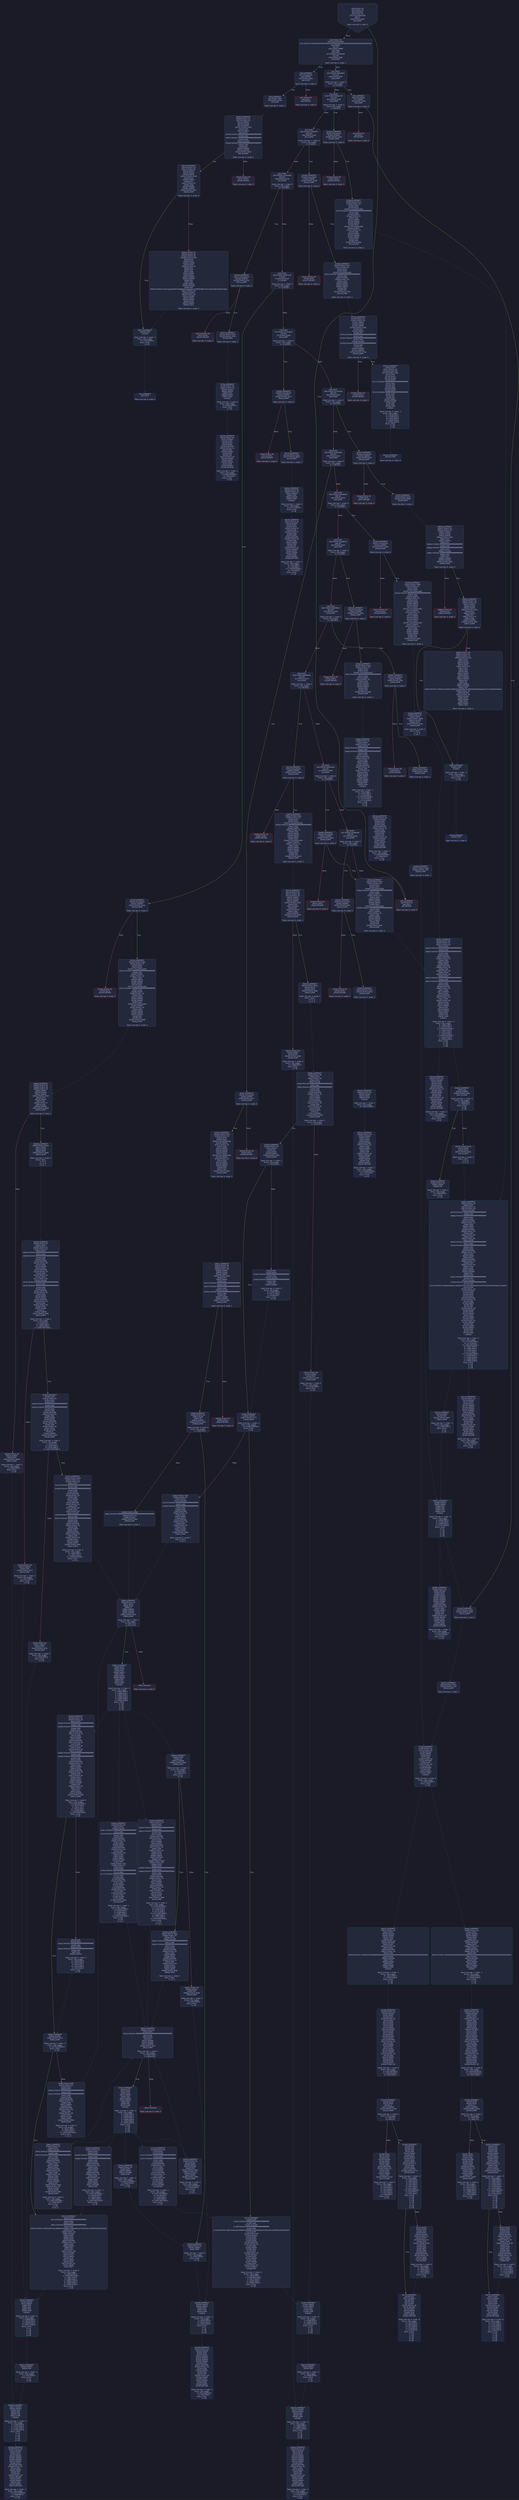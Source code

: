 digraph G {
    node [shape=box, style="filled, rounded", color="#565f89", fontcolor="#c0caf5", fontname="Helvetica", fillcolor="#24283b"];
    edge [color="#414868", fontcolor="#c0caf5", fontname="Helvetica"];
    bgcolor="#1a1b26";
    0 [ label = "[00] PUSH1 60
[02] PUSH1 40
[04] MSTORE
[05] PUSH1 04
[07] CALLDATASIZE
[08] LT
[09] PUSH2 00db
[0c] JUMPI

Stack size req: 0, sizeΔ: 0
" shape = invhouse]
    1 [ label = "[0d] PUSH1 00
[0f] CALLDATALOAD
[10] PUSH29 0100000000000000000000000000000000000000000000000000000000
[2e] SWAP1
[2f] DIV
[30] PUSH4 ffffffff
[35] AND
[36] DUP1
[37] PUSH4 01502460
[3c] EQ
[3d] PUSH2 00e0
[40] JUMPI

Stack size req: 0, sizeΔ: 1
"]
    2 [ label = "[41] DUP1
[42] PUSH4 06fdde03
[47] EQ
[48] PUSH2 00f5
[4b] JUMPI

Stack size req: 1, sizeΔ: 0
Entry->Op usage:
	0->71:EQ:1
"]
    3 [ label = "[4c] DUP1
[4d] PUSH4 095ea7b3
[52] EQ
[53] PUSH2 0183
[56] JUMPI

Stack size req: 1, sizeΔ: 0
Entry->Op usage:
	0->82:EQ:1
"]
    4 [ label = "[57] DUP1
[58] PUSH4 13af4035
[5d] EQ
[5e] PUSH2 01dd
[61] JUMPI

Stack size req: 1, sizeΔ: 0
Entry->Op usage:
	0->93:EQ:1
"]
    5 [ label = "[62] DUP1
[63] PUSH4 18160ddd
[68] EQ
[69] PUSH2 0216
[6c] JUMPI

Stack size req: 1, sizeΔ: 0
Entry->Op usage:
	0->104:EQ:1
"]
    6 [ label = "[6d] DUP1
[6e] PUSH4 23b872dd
[73] EQ
[74] PUSH2 023f
[77] JUMPI

Stack size req: 1, sizeΔ: 0
Entry->Op usage:
	0->115:EQ:1
"]
    7 [ label = "[78] DUP1
[79] PUSH4 313ce567
[7e] EQ
[7f] PUSH2 02b8
[82] JUMPI

Stack size req: 1, sizeΔ: 0
Entry->Op usage:
	0->126:EQ:1
"]
    8 [ label = "[83] DUP1
[84] PUSH4 31c420d4
[89] EQ
[8a] PUSH2 02e7
[8d] JUMPI

Stack size req: 1, sizeΔ: 0
Entry->Op usage:
	0->137:EQ:1
"]
    9 [ label = "[8e] DUP1
[8f] PUSH4 3c6ee392
[94] EQ
[95] PUSH2 02fc
[98] JUMPI

Stack size req: 1, sizeΔ: 0
Entry->Op usage:
	0->148:EQ:1
"]
    10 [ label = "[99] DUP1
[9a] PUSH4 426a8493
[9f] EQ
[a0] PUSH2 0340
[a3] JUMPI

Stack size req: 1, sizeΔ: 0
Entry->Op usage:
	0->159:EQ:1
"]
    11 [ label = "[a4] DUP1
[a5] PUSH4 70a08231
[aa] EQ
[ab] PUSH2 03a3
[ae] JUMPI

Stack size req: 1, sizeΔ: 0
Entry->Op usage:
	0->170:EQ:1
"]
    12 [ label = "[af] DUP1
[b0] PUSH4 95d89b41
[b5] EQ
[b6] PUSH2 03f0
[b9] JUMPI

Stack size req: 1, sizeΔ: 0
Entry->Op usage:
	0->181:EQ:1
"]
    13 [ label = "[ba] DUP1
[bb] PUSH4 a9059cbb
[c0] EQ
[c1] PUSH2 047e
[c4] JUMPI

Stack size req: 1, sizeΔ: 0
Entry->Op usage:
	0->192:EQ:1
"]
    14 [ label = "[c5] DUP1
[c6] PUSH4 dd62ed3e
[cb] EQ
[cc] PUSH2 04d8
[cf] JUMPI

Stack size req: 1, sizeΔ: 0
Entry->Op usage:
	0->203:EQ:1
"]
    15 [ label = "[d0] DUP1
[d1] PUSH4 e29eb836
[d6] EQ
[d7] PUSH2 0544
[da] JUMPI

Stack size req: 1, sizeΔ: 0
Entry->Op usage:
	0->214:EQ:1
"]
    16 [ label = "[db] JUMPDEST
[dc] PUSH1 00
[de] DUP1
[df] REVERT

Stack size req: 0, sizeΔ: 0
" color = "red"]
    17 [ label = "[e0] JUMPDEST
[e1] CALLVALUE
[e2] ISZERO
[e3] PUSH2 00eb
[e6] JUMPI

Stack size req: 0, sizeΔ: 0
"]
    18 [ label = "[e7] PUSH1 00
[e9] DUP1
[ea] REVERT

Stack size req: 0, sizeΔ: 0
" color = "red"]
    19 [ label = "[eb] JUMPDEST
[ec] PUSH2 00f3
[ef] PUSH2 056d
[f2] JUMP

Stack size req: 0, sizeΔ: 1
"]
    20 [ label = "[f3] JUMPDEST
[f4] STOP

Stack size req: 0, sizeΔ: 0
" color = "darkblue"]
    21 [ label = "[f5] JUMPDEST
[f6] CALLVALUE
[f7] ISZERO
[f8] PUSH2 0100
[fb] JUMPI

Stack size req: 0, sizeΔ: 0
"]
    22 [ label = "[fc] PUSH1 00
[fe] DUP1
[ff] REVERT

Stack size req: 0, sizeΔ: 0
" color = "red"]
    23 [ label = "[0100] JUMPDEST
[0101] PUSH2 0108
[0104] PUSH2 0629
[0107] JUMP

Stack size req: 0, sizeΔ: 1
"]
    24 [ label = "[0108] JUMPDEST
[0109] PUSH1 40
[010b] MLOAD
[010c] DUP1
[010d] DUP1
[010e] PUSH1 20
[0110] ADD
[0111] DUP3
[0112] DUP2
[0113] SUB
[0114] DUP3
[0115] MSTORE
[0116] DUP4
[0117] DUP2
[0118] DUP2
[0119] MLOAD
[011a] DUP2
[011b] MSTORE
[011c] PUSH1 20
[011e] ADD
[011f] SWAP2
[0120] POP
[0121] DUP1
[0122] MLOAD
[0123] SWAP1
[0124] PUSH1 20
[0126] ADD
[0127] SWAP1
[0128] DUP1
[0129] DUP4
[012a] DUP4
[012b] PUSH1 00

Stack size req: 1, sizeΔ: 9
Entry->Op usage:
	0->281:MLOAD:0
	0->290:MLOAD:0
	0->294:ADD:1
"]
    25 [ label = "[012d] JUMPDEST
[012e] DUP4
[012f] DUP2
[0130] LT
[0131] ISZERO
[0132] PUSH2 0148
[0135] JUMPI

Stack size req: 4, sizeΔ: 0
Entry->Op usage:
	0->304:LT:0
	3->304:LT:1
"]
    26 [ label = "[0136] DUP1
[0137] DUP3
[0138] ADD
[0139] MLOAD
[013a] DUP2
[013b] DUP5
[013c] ADD
[013d] MSTORE
[013e] PUSH1 20
[0140] DUP2
[0141] ADD
[0142] SWAP1
[0143] POP
[0144] PUSH2 012d
[0147] JUMP

Stack size req: 3, sizeΔ: 0
Entry->Op usage:
	0->312:ADD:1
	0->316:ADD:1
	0->321:ADD:0
	0->323:POP:0
	1->312:ADD:0
	2->316:ADD:0
Entry->Exit:
	0->😵
"]
    27 [ label = "[0148] JUMPDEST
[0149] POP
[014a] POP
[014b] POP
[014c] POP
[014d] SWAP1
[014e] POP
[014f] SWAP1
[0150] DUP2
[0151] ADD
[0152] SWAP1
[0153] PUSH1 1f
[0155] AND
[0156] DUP1
[0157] ISZERO
[0158] PUSH2 0175
[015b] JUMPI

Stack size req: 7, sizeΔ: -5
Entry->Op usage:
	0->329:POP:0
	1->330:POP:0
	2->331:POP:0
	3->332:POP:0
	4->337:ADD:0
	4->341:AND:1
	4->343:ISZERO:0
	5->334:POP:0
	6->337:ADD:1
Entry->Exit:
	0->😵
	1->😵
	2->😵
	3->😵
	4->0
	5->😵
	6->😵
"]
    28 [ label = "[015c] DUP1
[015d] DUP3
[015e] SUB
[015f] DUP1
[0160] MLOAD
[0161] PUSH1 01
[0163] DUP4
[0164] PUSH1 20
[0166] SUB
[0167] PUSH2 0100
[016a] EXP
[016b] SUB
[016c] NOT
[016d] AND
[016e] DUP2
[016f] MSTORE
[0170] PUSH1 20
[0172] ADD
[0173] SWAP2
[0174] POP

Stack size req: 2, sizeΔ: 0
Entry->Op usage:
	0->350:SUB:1
	0->358:SUB:1
	1->350:SUB:0
	1->372:POP:0
Entry->Exit:
	1->😵
"]
    29 [ label = "[0175] JUMPDEST
[0176] POP
[0177] SWAP3
[0178] POP
[0179] POP
[017a] POP
[017b] PUSH1 40
[017d] MLOAD
[017e] DUP1
[017f] SWAP2
[0180] SUB
[0181] SWAP1
[0182] RETURN

Stack size req: 5, sizeΔ: -5
Entry->Op usage:
	0->374:POP:0
	1->384:SUB:0
	2->377:POP:0
	3->378:POP:0
	4->376:POP:0
Entry->Exit:
	0->😵
	1->😵
	2->😵
	3->😵
	4->😵
" color = "darkblue"]
    30 [ label = "[0183] JUMPDEST
[0184] CALLVALUE
[0185] ISZERO
[0186] PUSH2 018e
[0189] JUMPI

Stack size req: 0, sizeΔ: 0
"]
    31 [ label = "[018a] PUSH1 00
[018c] DUP1
[018d] REVERT

Stack size req: 0, sizeΔ: 0
" color = "red"]
    32 [ label = "[018e] JUMPDEST
[018f] PUSH2 01c3
[0192] PUSH1 04
[0194] DUP1
[0195] DUP1
[0196] CALLDATALOAD
[0197] PUSH20 ffffffffffffffffffffffffffffffffffffffff
[01ac] AND
[01ad] SWAP1
[01ae] PUSH1 20
[01b0] ADD
[01b1] SWAP1
[01b2] SWAP2
[01b3] SWAP1
[01b4] DUP1
[01b5] CALLDATALOAD
[01b6] SWAP1
[01b7] PUSH1 20
[01b9] ADD
[01ba] SWAP1
[01bb] SWAP2
[01bc] SWAP1
[01bd] POP
[01be] POP
[01bf] PUSH2 066c
[01c2] JUMP

Stack size req: 0, sizeΔ: 3
"]
    33 [ label = "[01c3] JUMPDEST
[01c4] PUSH1 40
[01c6] MLOAD
[01c7] DUP1
[01c8] DUP3
[01c9] ISZERO
[01ca] ISZERO
[01cb] ISZERO
[01cc] ISZERO
[01cd] DUP2
[01ce] MSTORE
[01cf] PUSH1 20
[01d1] ADD
[01d2] SWAP2
[01d3] POP
[01d4] POP
[01d5] PUSH1 40
[01d7] MLOAD
[01d8] DUP1
[01d9] SWAP2
[01da] SUB
[01db] SWAP1
[01dc] RETURN

Stack size req: 1, sizeΔ: -1
Entry->Op usage:
	0->457:ISZERO:0
	0->467:POP:0
Entry->Exit:
	0->😵
" color = "darkblue"]
    34 [ label = "[01dd] JUMPDEST
[01de] CALLVALUE
[01df] ISZERO
[01e0] PUSH2 01e8
[01e3] JUMPI

Stack size req: 0, sizeΔ: 0
"]
    35 [ label = "[01e4] PUSH1 00
[01e6] DUP1
[01e7] REVERT

Stack size req: 0, sizeΔ: 0
" color = "red"]
    36 [ label = "[01e8] JUMPDEST
[01e9] PUSH2 0214
[01ec] PUSH1 04
[01ee] DUP1
[01ef] DUP1
[01f0] CALLDATALOAD
[01f1] PUSH20 ffffffffffffffffffffffffffffffffffffffff
[0206] AND
[0207] SWAP1
[0208] PUSH1 20
[020a] ADD
[020b] SWAP1
[020c] SWAP2
[020d] SWAP1
[020e] POP
[020f] POP
[0210] PUSH2 075e
[0213] JUMP

Stack size req: 0, sizeΔ: 2
"]
    37 [ label = "[0214] JUMPDEST
[0215] STOP

Stack size req: 0, sizeΔ: 0
" color = "darkblue"]
    38 [ label = "[0216] JUMPDEST
[0217] CALLVALUE
[0218] ISZERO
[0219] PUSH2 0221
[021c] JUMPI

Stack size req: 0, sizeΔ: 0
"]
    39 [ label = "[021d] PUSH1 00
[021f] DUP1
[0220] REVERT

Stack size req: 0, sizeΔ: 0
" color = "red"]
    40 [ label = "[0221] JUMPDEST
[0222] PUSH2 0229
[0225] PUSH2 07fe
[0228] JUMP

Stack size req: 0, sizeΔ: 1
"]
    41 [ label = "[0229] JUMPDEST
[022a] PUSH1 40
[022c] MLOAD
[022d] DUP1
[022e] DUP3
[022f] DUP2
[0230] MSTORE
[0231] PUSH1 20
[0233] ADD
[0234] SWAP2
[0235] POP
[0236] POP
[0237] PUSH1 40
[0239] MLOAD
[023a] DUP1
[023b] SWAP2
[023c] SUB
[023d] SWAP1
[023e] RETURN

Stack size req: 1, sizeΔ: -1
Entry->Op usage:
	0->560:MSTORE:1
	0->565:POP:0
Entry->Exit:
	0->😵
" color = "darkblue"]
    42 [ label = "[023f] JUMPDEST
[0240] CALLVALUE
[0241] ISZERO
[0242] PUSH2 024a
[0245] JUMPI

Stack size req: 0, sizeΔ: 0
"]
    43 [ label = "[0246] PUSH1 00
[0248] DUP1
[0249] REVERT

Stack size req: 0, sizeΔ: 0
" color = "red"]
    44 [ label = "[024a] JUMPDEST
[024b] PUSH2 029e
[024e] PUSH1 04
[0250] DUP1
[0251] DUP1
[0252] CALLDATALOAD
[0253] PUSH20 ffffffffffffffffffffffffffffffffffffffff
[0268] AND
[0269] SWAP1
[026a] PUSH1 20
[026c] ADD
[026d] SWAP1
[026e] SWAP2
[026f] SWAP1
[0270] DUP1
[0271] CALLDATALOAD
[0272] PUSH20 ffffffffffffffffffffffffffffffffffffffff
[0287] AND
[0288] SWAP1
[0289] PUSH1 20
[028b] ADD
[028c] SWAP1
[028d] SWAP2
[028e] SWAP1
[028f] DUP1
[0290] CALLDATALOAD
[0291] SWAP1
[0292] PUSH1 20
[0294] ADD
[0295] SWAP1
[0296] SWAP2
[0297] SWAP1
[0298] POP
[0299] POP
[029a] PUSH2 0808
[029d] JUMP

Stack size req: 0, sizeΔ: 4
"]
    45 [ label = "[029e] JUMPDEST
[029f] PUSH1 40
[02a1] MLOAD
[02a2] DUP1
[02a3] DUP3
[02a4] ISZERO
[02a5] ISZERO
[02a6] ISZERO
[02a7] ISZERO
[02a8] DUP2
[02a9] MSTORE
[02aa] PUSH1 20
[02ac] ADD
[02ad] SWAP2
[02ae] POP
[02af] POP
[02b0] PUSH1 40
[02b2] MLOAD
[02b3] DUP1
[02b4] SWAP2
[02b5] SUB
[02b6] SWAP1
[02b7] RETURN

Stack size req: 1, sizeΔ: -1
Entry->Op usage:
	0->676:ISZERO:0
	0->686:POP:0
Entry->Exit:
	0->😵
" color = "darkblue"]
    46 [ label = "[02b8] JUMPDEST
[02b9] CALLVALUE
[02ba] ISZERO
[02bb] PUSH2 02c3
[02be] JUMPI

Stack size req: 0, sizeΔ: 0
"]
    47 [ label = "[02bf] PUSH1 00
[02c1] DUP1
[02c2] REVERT

Stack size req: 0, sizeΔ: 0
" color = "red"]
    48 [ label = "[02c3] JUMPDEST
[02c4] PUSH2 02cb
[02c7] PUSH2 083d
[02ca] JUMP

Stack size req: 0, sizeΔ: 1
"]
    49 [ label = "[02cb] JUMPDEST
[02cc] PUSH1 40
[02ce] MLOAD
[02cf] DUP1
[02d0] DUP3
[02d1] PUSH1 ff
[02d3] AND
[02d4] PUSH1 ff
[02d6] AND
[02d7] DUP2
[02d8] MSTORE
[02d9] PUSH1 20
[02db] ADD
[02dc] SWAP2
[02dd] POP
[02de] POP
[02df] PUSH1 40
[02e1] MLOAD
[02e2] DUP1
[02e3] SWAP2
[02e4] SUB
[02e5] SWAP1
[02e6] RETURN

Stack size req: 1, sizeΔ: -1
Entry->Op usage:
	0->723:AND:1
	0->726:AND:1
	0->728:MSTORE:1
	0->733:POP:0
Entry->Exit:
	0->😵
" color = "darkblue"]
    50 [ label = "[02e7] JUMPDEST
[02e8] CALLVALUE
[02e9] ISZERO
[02ea] PUSH2 02f2
[02ed] JUMPI

Stack size req: 0, sizeΔ: 0
"]
    51 [ label = "[02ee] PUSH1 00
[02f0] DUP1
[02f1] REVERT

Stack size req: 0, sizeΔ: 0
" color = "red"]
    52 [ label = "[02f2] JUMPDEST
[02f3] PUSH2 02fa
[02f6] PUSH2 0846
[02f9] JUMP

Stack size req: 0, sizeΔ: 1
"]
    53 [ label = "[02fa] JUMPDEST
[02fb] STOP

Stack size req: 0, sizeΔ: 0
" color = "darkblue"]
    54 [ label = "[02fc] JUMPDEST
[02fd] CALLVALUE
[02fe] ISZERO
[02ff] PUSH2 0307
[0302] JUMPI

Stack size req: 0, sizeΔ: 0
"]
    55 [ label = "[0303] PUSH1 00
[0305] DUP1
[0306] REVERT

Stack size req: 0, sizeΔ: 0
" color = "red"]
    56 [ label = "[0307] JUMPDEST
[0308] PUSH2 0326
[030b] PUSH1 04
[030d] DUP1
[030e] DUP1
[030f] CALLDATALOAD
[0310] SWAP1
[0311] PUSH1 20
[0313] ADD
[0314] SWAP1
[0315] SWAP2
[0316] SWAP1
[0317] DUP1
[0318] CALLDATALOAD
[0319] SWAP1
[031a] PUSH1 20
[031c] ADD
[031d] SWAP1
[031e] SWAP2
[031f] SWAP1
[0320] POP
[0321] POP
[0322] PUSH2 0901
[0325] JUMP

Stack size req: 0, sizeΔ: 3
"]
    57 [ label = "[0326] JUMPDEST
[0327] PUSH1 40
[0329] MLOAD
[032a] DUP1
[032b] DUP3
[032c] ISZERO
[032d] ISZERO
[032e] ISZERO
[032f] ISZERO
[0330] DUP2
[0331] MSTORE
[0332] PUSH1 20
[0334] ADD
[0335] SWAP2
[0336] POP
[0337] POP
[0338] PUSH1 40
[033a] MLOAD
[033b] DUP1
[033c] SWAP2
[033d] SUB
[033e] SWAP1
[033f] RETURN

Stack size req: 1, sizeΔ: -1
Entry->Op usage:
	0->812:ISZERO:0
	0->822:POP:0
Entry->Exit:
	0->😵
" color = "darkblue"]
    58 [ label = "[0340] JUMPDEST
[0341] CALLVALUE
[0342] ISZERO
[0343] PUSH2 034b
[0346] JUMPI

Stack size req: 0, sizeΔ: 0
"]
    59 [ label = "[0347] PUSH1 00
[0349] DUP1
[034a] REVERT

Stack size req: 0, sizeΔ: 0
" color = "red"]
    60 [ label = "[034b] JUMPDEST
[034c] PUSH2 0389
[034f] PUSH1 04
[0351] DUP1
[0352] DUP1
[0353] CALLDATALOAD
[0354] PUSH20 ffffffffffffffffffffffffffffffffffffffff
[0369] AND
[036a] SWAP1
[036b] PUSH1 20
[036d] ADD
[036e] SWAP1
[036f] SWAP2
[0370] SWAP1
[0371] DUP1
[0372] CALLDATALOAD
[0373] SWAP1
[0374] PUSH1 20
[0376] ADD
[0377] SWAP1
[0378] SWAP2
[0379] SWAP1
[037a] DUP1
[037b] CALLDATALOAD
[037c] SWAP1
[037d] PUSH1 20
[037f] ADD
[0380] SWAP1
[0381] SWAP2
[0382] SWAP1
[0383] POP
[0384] POP
[0385] PUSH2 0a5e
[0388] JUMP

Stack size req: 0, sizeΔ: 4
"]
    61 [ label = "[0389] JUMPDEST
[038a] PUSH1 40
[038c] MLOAD
[038d] DUP1
[038e] DUP3
[038f] ISZERO
[0390] ISZERO
[0391] ISZERO
[0392] ISZERO
[0393] DUP2
[0394] MSTORE
[0395] PUSH1 20
[0397] ADD
[0398] SWAP2
[0399] POP
[039a] POP
[039b] PUSH1 40
[039d] MLOAD
[039e] DUP1
[039f] SWAP2
[03a0] SUB
[03a1] SWAP1
[03a2] RETURN

Stack size req: 1, sizeΔ: -1
Entry->Op usage:
	0->911:ISZERO:0
	0->921:POP:0
Entry->Exit:
	0->😵
" color = "darkblue"]
    62 [ label = "[03a3] JUMPDEST
[03a4] CALLVALUE
[03a5] ISZERO
[03a6] PUSH2 03ae
[03a9] JUMPI

Stack size req: 0, sizeΔ: 0
"]
    63 [ label = "[03aa] PUSH1 00
[03ac] DUP1
[03ad] REVERT

Stack size req: 0, sizeΔ: 0
" color = "red"]
    64 [ label = "[03ae] JUMPDEST
[03af] PUSH2 03da
[03b2] PUSH1 04
[03b4] DUP1
[03b5] DUP1
[03b6] CALLDATALOAD
[03b7] PUSH20 ffffffffffffffffffffffffffffffffffffffff
[03cc] AND
[03cd] SWAP1
[03ce] PUSH1 20
[03d0] ADD
[03d1] SWAP1
[03d2] SWAP2
[03d3] SWAP1
[03d4] POP
[03d5] POP
[03d6] PUSH2 0a8e
[03d9] JUMP

Stack size req: 0, sizeΔ: 2
"]
    65 [ label = "[03da] JUMPDEST
[03db] PUSH1 40
[03dd] MLOAD
[03de] DUP1
[03df] DUP3
[03e0] DUP2
[03e1] MSTORE
[03e2] PUSH1 20
[03e4] ADD
[03e5] SWAP2
[03e6] POP
[03e7] POP
[03e8] PUSH1 40
[03ea] MLOAD
[03eb] DUP1
[03ec] SWAP2
[03ed] SUB
[03ee] SWAP1
[03ef] RETURN

Stack size req: 1, sizeΔ: -1
Entry->Op usage:
	0->993:MSTORE:1
	0->998:POP:0
Entry->Exit:
	0->😵
" color = "darkblue"]
    66 [ label = "[03f0] JUMPDEST
[03f1] CALLVALUE
[03f2] ISZERO
[03f3] PUSH2 03fb
[03f6] JUMPI

Stack size req: 0, sizeΔ: 0
"]
    67 [ label = "[03f7] PUSH1 00
[03f9] DUP1
[03fa] REVERT

Stack size req: 0, sizeΔ: 0
" color = "red"]
    68 [ label = "[03fb] JUMPDEST
[03fc] PUSH2 0403
[03ff] PUSH2 0ad6
[0402] JUMP

Stack size req: 0, sizeΔ: 1
"]
    69 [ label = "[0403] JUMPDEST
[0404] PUSH1 40
[0406] MLOAD
[0407] DUP1
[0408] DUP1
[0409] PUSH1 20
[040b] ADD
[040c] DUP3
[040d] DUP2
[040e] SUB
[040f] DUP3
[0410] MSTORE
[0411] DUP4
[0412] DUP2
[0413] DUP2
[0414] MLOAD
[0415] DUP2
[0416] MSTORE
[0417] PUSH1 20
[0419] ADD
[041a] SWAP2
[041b] POP
[041c] DUP1
[041d] MLOAD
[041e] SWAP1
[041f] PUSH1 20
[0421] ADD
[0422] SWAP1
[0423] DUP1
[0424] DUP4
[0425] DUP4
[0426] PUSH1 00

Stack size req: 1, sizeΔ: 9
Entry->Op usage:
	0->1044:MLOAD:0
	0->1053:MLOAD:0
	0->1057:ADD:1
"]
    70 [ label = "[0428] JUMPDEST
[0429] DUP4
[042a] DUP2
[042b] LT
[042c] ISZERO
[042d] PUSH2 0443
[0430] JUMPI

Stack size req: 4, sizeΔ: 0
Entry->Op usage:
	0->1067:LT:0
	3->1067:LT:1
"]
    71 [ label = "[0431] DUP1
[0432] DUP3
[0433] ADD
[0434] MLOAD
[0435] DUP2
[0436] DUP5
[0437] ADD
[0438] MSTORE
[0439] PUSH1 20
[043b] DUP2
[043c] ADD
[043d] SWAP1
[043e] POP
[043f] PUSH2 0428
[0442] JUMP

Stack size req: 3, sizeΔ: 0
Entry->Op usage:
	0->1075:ADD:1
	0->1079:ADD:1
	0->1084:ADD:0
	0->1086:POP:0
	1->1075:ADD:0
	2->1079:ADD:0
Entry->Exit:
	0->😵
"]
    72 [ label = "[0443] JUMPDEST
[0444] POP
[0445] POP
[0446] POP
[0447] POP
[0448] SWAP1
[0449] POP
[044a] SWAP1
[044b] DUP2
[044c] ADD
[044d] SWAP1
[044e] PUSH1 1f
[0450] AND
[0451] DUP1
[0452] ISZERO
[0453] PUSH2 0470
[0456] JUMPI

Stack size req: 7, sizeΔ: -5
Entry->Op usage:
	0->1092:POP:0
	1->1093:POP:0
	2->1094:POP:0
	3->1095:POP:0
	4->1100:ADD:0
	4->1104:AND:1
	4->1106:ISZERO:0
	5->1097:POP:0
	6->1100:ADD:1
Entry->Exit:
	0->😵
	1->😵
	2->😵
	3->😵
	4->0
	5->😵
	6->😵
"]
    73 [ label = "[0457] DUP1
[0458] DUP3
[0459] SUB
[045a] DUP1
[045b] MLOAD
[045c] PUSH1 01
[045e] DUP4
[045f] PUSH1 20
[0461] SUB
[0462] PUSH2 0100
[0465] EXP
[0466] SUB
[0467] NOT
[0468] AND
[0469] DUP2
[046a] MSTORE
[046b] PUSH1 20
[046d] ADD
[046e] SWAP2
[046f] POP

Stack size req: 2, sizeΔ: 0
Entry->Op usage:
	0->1113:SUB:1
	0->1121:SUB:1
	1->1113:SUB:0
	1->1135:POP:0
Entry->Exit:
	1->😵
"]
    74 [ label = "[0470] JUMPDEST
[0471] POP
[0472] SWAP3
[0473] POP
[0474] POP
[0475] POP
[0476] PUSH1 40
[0478] MLOAD
[0479] DUP1
[047a] SWAP2
[047b] SUB
[047c] SWAP1
[047d] RETURN

Stack size req: 5, sizeΔ: -5
Entry->Op usage:
	0->1137:POP:0
	1->1147:SUB:0
	2->1140:POP:0
	3->1141:POP:0
	4->1139:POP:0
Entry->Exit:
	0->😵
	1->😵
	2->😵
	3->😵
	4->😵
" color = "darkblue"]
    75 [ label = "[047e] JUMPDEST
[047f] CALLVALUE
[0480] ISZERO
[0481] PUSH2 0489
[0484] JUMPI

Stack size req: 0, sizeΔ: 0
"]
    76 [ label = "[0485] PUSH1 00
[0487] DUP1
[0488] REVERT

Stack size req: 0, sizeΔ: 0
" color = "red"]
    77 [ label = "[0489] JUMPDEST
[048a] PUSH2 04be
[048d] PUSH1 04
[048f] DUP1
[0490] DUP1
[0491] CALLDATALOAD
[0492] PUSH20 ffffffffffffffffffffffffffffffffffffffff
[04a7] AND
[04a8] SWAP1
[04a9] PUSH1 20
[04ab] ADD
[04ac] SWAP1
[04ad] SWAP2
[04ae] SWAP1
[04af] DUP1
[04b0] CALLDATALOAD
[04b1] SWAP1
[04b2] PUSH1 20
[04b4] ADD
[04b5] SWAP1
[04b6] SWAP2
[04b7] SWAP1
[04b8] POP
[04b9] POP
[04ba] PUSH2 0b19
[04bd] JUMP

Stack size req: 0, sizeΔ: 3
"]
    78 [ label = "[04be] JUMPDEST
[04bf] PUSH1 40
[04c1] MLOAD
[04c2] DUP1
[04c3] DUP3
[04c4] ISZERO
[04c5] ISZERO
[04c6] ISZERO
[04c7] ISZERO
[04c8] DUP2
[04c9] MSTORE
[04ca] PUSH1 20
[04cc] ADD
[04cd] SWAP2
[04ce] POP
[04cf] POP
[04d0] PUSH1 40
[04d2] MLOAD
[04d3] DUP1
[04d4] SWAP2
[04d5] SUB
[04d6] SWAP1
[04d7] RETURN

Stack size req: 1, sizeΔ: -1
Entry->Op usage:
	0->1220:ISZERO:0
	0->1230:POP:0
Entry->Exit:
	0->😵
" color = "darkblue"]
    79 [ label = "[04d8] JUMPDEST
[04d9] CALLVALUE
[04da] ISZERO
[04db] PUSH2 04e3
[04de] JUMPI

Stack size req: 0, sizeΔ: 0
"]
    80 [ label = "[04df] PUSH1 00
[04e1] DUP1
[04e2] REVERT

Stack size req: 0, sizeΔ: 0
" color = "red"]
    81 [ label = "[04e3] JUMPDEST
[04e4] PUSH2 052e
[04e7] PUSH1 04
[04e9] DUP1
[04ea] DUP1
[04eb] CALLDATALOAD
[04ec] PUSH20 ffffffffffffffffffffffffffffffffffffffff
[0501] AND
[0502] SWAP1
[0503] PUSH1 20
[0505] ADD
[0506] SWAP1
[0507] SWAP2
[0508] SWAP1
[0509] DUP1
[050a] CALLDATALOAD
[050b] PUSH20 ffffffffffffffffffffffffffffffffffffffff
[0520] AND
[0521] SWAP1
[0522] PUSH1 20
[0524] ADD
[0525] SWAP1
[0526] SWAP2
[0527] SWAP1
[0528] POP
[0529] POP
[052a] PUSH2 0b4c
[052d] JUMP

Stack size req: 0, sizeΔ: 3
"]
    82 [ label = "[052e] JUMPDEST
[052f] PUSH1 40
[0531] MLOAD
[0532] DUP1
[0533] DUP3
[0534] DUP2
[0535] MSTORE
[0536] PUSH1 20
[0538] ADD
[0539] SWAP2
[053a] POP
[053b] POP
[053c] PUSH1 40
[053e] MLOAD
[053f] DUP1
[0540] SWAP2
[0541] SUB
[0542] SWAP1
[0543] RETURN

Stack size req: 1, sizeΔ: -1
Entry->Op usage:
	0->1333:MSTORE:1
	0->1338:POP:0
Entry->Exit:
	0->😵
" color = "darkblue"]
    83 [ label = "[0544] JUMPDEST
[0545] CALLVALUE
[0546] ISZERO
[0547] PUSH2 054f
[054a] JUMPI

Stack size req: 0, sizeΔ: 0
"]
    84 [ label = "[054b] PUSH1 00
[054d] DUP1
[054e] REVERT

Stack size req: 0, sizeΔ: 0
" color = "red"]
    85 [ label = "[054f] JUMPDEST
[0550] PUSH2 0557
[0553] PUSH2 0bd3
[0556] JUMP

Stack size req: 0, sizeΔ: 1
"]
    86 [ label = "[0557] JUMPDEST
[0558] PUSH1 40
[055a] MLOAD
[055b] DUP1
[055c] DUP3
[055d] DUP2
[055e] MSTORE
[055f] PUSH1 20
[0561] ADD
[0562] SWAP2
[0563] POP
[0564] POP
[0565] PUSH1 40
[0567] MLOAD
[0568] DUP1
[0569] SWAP2
[056a] SUB
[056b] SWAP1
[056c] RETURN

Stack size req: 1, sizeΔ: -1
Entry->Op usage:
	0->1374:MSTORE:1
	0->1379:POP:0
Entry->Exit:
	0->😵
" color = "darkblue"]
    87 [ label = "[056d] JUMPDEST
[056e] PUSH1 02
[0570] PUSH1 00
[0572] SWAP1
[0573] SLOAD
[0574] SWAP1
[0575] PUSH2 0100
[0578] EXP
[0579] SWAP1
[057a] DIV
[057b] PUSH20 ffffffffffffffffffffffffffffffffffffffff
[0590] AND
[0591] PUSH20 ffffffffffffffffffffffffffffffffffffffff
[05a6] AND
[05a7] CALLER
[05a8] PUSH20 ffffffffffffffffffffffffffffffffffffffff
[05bd] AND
[05be] EQ
[05bf] ISZERO
[05c0] ISZERO
[05c1] PUSH2 05c9
[05c4] JUMPI

Stack size req: 0, sizeΔ: 0
"]
    88 [ label = "[05c5] PUSH1 00
[05c7] DUP1
[05c8] REVERT

Stack size req: 0, sizeΔ: 0
" color = "red"]
    89 [ label = "[05c9] JUMPDEST
[05ca] PUSH1 04
[05cc] PUSH1 00
[05ce] SWAP1
[05cf] SLOAD
[05d0] SWAP1
[05d1] PUSH2 0100
[05d4] EXP
[05d5] SWAP1
[05d6] DIV
[05d7] PUSH1 ff
[05d9] AND
[05da] ISZERO
[05db] ISZERO
[05dc] PUSH2 0627
[05df] JUMPI

Stack size req: 0, sizeΔ: 0
"]
    90 [ label = "[05e0] PUSH1 01
[05e2] PUSH1 04
[05e4] PUSH1 00
[05e6] PUSH2 0100
[05e9] EXP
[05ea] DUP2
[05eb] SLOAD
[05ec] DUP2
[05ed] PUSH1 ff
[05ef] MUL
[05f0] NOT
[05f1] AND
[05f2] SWAP1
[05f3] DUP4
[05f4] ISZERO
[05f5] ISZERO
[05f6] MUL
[05f7] OR
[05f8] SWAP1
[05f9] SSTORE
[05fa] POP
[05fb] PUSH32 615acbaede366d76a8b8cb2a9ada6a71495f0786513d71aa97aaf0c3910b78de
[061c] PUSH1 40
[061e] MLOAD
[061f] PUSH1 40
[0621] MLOAD
[0622] DUP1
[0623] SWAP2
[0624] SUB
[0625] SWAP1
[0626] LOG1

Stack size req: 0, sizeΔ: 0
"]
    91 [ label = "[0627] JUMPDEST
[0628] JUMP
Indirect!

Stack size req: 1, sizeΔ: -1
Entry->Op usage:
	0->1576:JUMP:0
Entry->Exit:
	0->😵
" color = "teal"]
    92 [ label = "[0629] JUMPDEST
[062a] PUSH2 0631
[062d] PUSH2 11ef
[0630] JUMP

Stack size req: 0, sizeΔ: 1
"]
    93 [ label = "[0631] JUMPDEST
[0632] PUSH1 40
[0634] DUP1
[0635] MLOAD
[0636] SWAP1
[0637] DUP2
[0638] ADD
[0639] PUSH1 40
[063b] MSTORE
[063c] DUP1
[063d] PUSH1 09
[063f] DUP2
[0640] MSTORE
[0641] PUSH1 20
[0643] ADD
[0644] PUSH32 494e5320546f6b656e0000000000000000000000000000000000000000000000
[0665] DUP2
[0666] MSTORE
[0667] POP
[0668] SWAP1
[0669] POP
[066a] SWAP1
[066b] JUMP
Indirect!

Stack size req: 2, sizeΔ: -1
Entry->Op usage:
	0->1641:POP:0
	1->1643:JUMP:0
Entry->Exit:
	0->😵
	1->😵
" color = "teal"]
    94 [ label = "[066c] JUMPDEST
[066d] PUSH1 00
[066f] DUP2
[0670] PUSH1 01
[0672] PUSH1 00
[0674] CALLER
[0675] PUSH20 ffffffffffffffffffffffffffffffffffffffff
[068a] AND
[068b] PUSH20 ffffffffffffffffffffffffffffffffffffffff
[06a0] AND
[06a1] DUP2
[06a2] MSTORE
[06a3] PUSH1 20
[06a5] ADD
[06a6] SWAP1
[06a7] DUP2
[06a8] MSTORE
[06a9] PUSH1 20
[06ab] ADD
[06ac] PUSH1 00
[06ae] SHA3
[06af] PUSH1 00
[06b1] DUP6
[06b2] PUSH20 ffffffffffffffffffffffffffffffffffffffff
[06c7] AND
[06c8] PUSH20 ffffffffffffffffffffffffffffffffffffffff
[06dd] AND
[06de] DUP2
[06df] MSTORE
[06e0] PUSH1 20
[06e2] ADD
[06e3] SWAP1
[06e4] DUP2
[06e5] MSTORE
[06e6] PUSH1 20
[06e8] ADD
[06e9] PUSH1 00
[06eb] SHA3
[06ec] DUP2
[06ed] SWAP1
[06ee] SSTORE
[06ef] POP
[06f0] DUP3
[06f1] PUSH20 ffffffffffffffffffffffffffffffffffffffff
[0706] AND
[0707] CALLER
[0708] PUSH20 ffffffffffffffffffffffffffffffffffffffff
[071d] AND
[071e] PUSH32 8c5be1e5ebec7d5bd14f71427d1e84f3dd0314c0f7b2291e5b200ac8c7c3b925
[073f] DUP5
[0740] PUSH1 40
[0742] MLOAD
[0743] DUP1
[0744] DUP3
[0745] DUP2
[0746] MSTORE
[0747] PUSH1 20
[0749] ADD
[074a] SWAP2
[074b] POP
[074c] POP
[074d] PUSH1 40
[074f] MLOAD
[0750] DUP1
[0751] SWAP2
[0752] SUB
[0753] SWAP1
[0754] LOG3
[0755] PUSH1 01
[0757] SWAP1
[0758] POP
[0759] SWAP3
[075a] SWAP2
[075b] POP
[075c] POP
[075d] JUMP
Indirect!

Stack size req: 3, sizeΔ: -2
Entry->Op usage:
	0->1774:SSTORE:1
	0->1775:POP:0
	0->1862:MSTORE:1
	0->1867:POP:0
	0->1884:POP:0
	1->1735:AND:1
	1->1757:AND:1
	1->1759:MSTORE:1
	1->1798:AND:1
	1->1876:LOG3:4
	1->1883:POP:0
	2->1885:JUMP:0
Entry->Exit:
	0->😵
	1->😵
	2->😵
" color = "teal"]
    95 [ label = "[075e] JUMPDEST
[075f] PUSH1 02
[0761] PUSH1 00
[0763] SWAP1
[0764] SLOAD
[0765] SWAP1
[0766] PUSH2 0100
[0769] EXP
[076a] SWAP1
[076b] DIV
[076c] PUSH20 ffffffffffffffffffffffffffffffffffffffff
[0781] AND
[0782] PUSH20 ffffffffffffffffffffffffffffffffffffffff
[0797] AND
[0798] CALLER
[0799] PUSH20 ffffffffffffffffffffffffffffffffffffffff
[07ae] AND
[07af] EQ
[07b0] ISZERO
[07b1] ISZERO
[07b2] PUSH2 07ba
[07b5] JUMPI

Stack size req: 0, sizeΔ: 0
"]
    96 [ label = "[07b6] PUSH1 00
[07b8] DUP1
[07b9] REVERT

Stack size req: 0, sizeΔ: 0
" color = "red"]
    97 [ label = "[07ba] JUMPDEST
[07bb] DUP1
[07bc] PUSH1 02
[07be] PUSH1 00
[07c0] PUSH2 0100
[07c3] EXP
[07c4] DUP2
[07c5] SLOAD
[07c6] DUP2
[07c7] PUSH20 ffffffffffffffffffffffffffffffffffffffff
[07dc] MUL
[07dd] NOT
[07de] AND
[07df] SWAP1
[07e0] DUP4
[07e1] PUSH20 ffffffffffffffffffffffffffffffffffffffff
[07f6] AND
[07f7] MUL
[07f8] OR
[07f9] SWAP1
[07fa] SSTORE
[07fb] POP
[07fc] POP
[07fd] JUMP
Indirect!

Stack size req: 2, sizeΔ: -2
Entry->Op usage:
	0->2038:AND:1
	0->2039:MUL:0
	0->2043:POP:0
	0->2044:POP:0
	1->2045:JUMP:0
Entry->Exit:
	0->😵
	1->😵
" color = "teal"]
    98 [ label = "[07fe] JUMPDEST
[07ff] PUSH1 00
[0801] PUSH1 03
[0803] SLOAD
[0804] SWAP1
[0805] POP
[0806] SWAP1
[0807] JUMP
Indirect!

Stack size req: 1, sizeΔ: 0
Entry->Op usage:
	0->2055:JUMP:0
Entry->Exit:
	0->😵
" color = "teal"]
    99 [ label = "[0808] JUMPDEST
[0809] PUSH1 00
[080b] PUSH1 04
[080d] PUSH1 00
[080f] SWAP1
[0810] SLOAD
[0811] SWAP1
[0812] PUSH2 0100
[0815] EXP
[0816] SWAP1
[0817] DIV
[0818] PUSH1 ff
[081a] AND
[081b] ISZERO
[081c] PUSH2 0828
[081f] JUMPI

Stack size req: 0, sizeΔ: 1
"]
    100 [ label = "[0820] PUSH1 00
[0822] SWAP1
[0823] POP
[0824] PUSH2 0836
[0827] JUMP

Stack size req: 1, sizeΔ: 0
Entry->Op usage:
	0->2083:POP:0
Entry->Exit:
	0->😵
"]
    101 [ label = "[0828] JUMPDEST
[0829] PUSH2 0833
[082c] DUP5
[082d] DUP5
[082e] DUP5
[082f] PUSH2 0bd9
[0832] JUMP

Stack size req: 4, sizeΔ: 4
Entry->Exit:
	1->0, 5
	2->1, 6
	3->2, 7
"]
    102 [ label = "[0833] JUMPDEST
[0834] SWAP1
[0835] POP

Stack size req: 2, sizeΔ: -1
Entry->Op usage:
	1->2101:POP:0
Entry->Exit:
	0->0
	1->😵
"]
    103 [ label = "[0836] JUMPDEST
[0837] SWAP4
[0838] SWAP3
[0839] POP
[083a] POP
[083b] POP
[083c] JUMP
Indirect!

Stack size req: 5, sizeΔ: -4
Entry->Op usage:
	1->2106:POP:0
	2->2107:POP:0
	3->2105:POP:0
	4->2108:JUMP:0
Entry->Exit:
	0->0
	1->😵
	2->😵
	3->😵
	4->😵
" color = "teal"]
    104 [ label = "[083d] JUMPDEST
[083e] PUSH1 00
[0840] PUSH1 0a
[0842] SWAP1
[0843] POP
[0844] SWAP1
[0845] JUMP
Indirect!

Stack size req: 1, sizeΔ: 0
Entry->Op usage:
	0->2117:JUMP:0
Entry->Exit:
	0->😵
" color = "teal"]
    105 [ label = "[0846] JUMPDEST
[0847] PUSH1 02
[0849] PUSH1 00
[084b] SWAP1
[084c] SLOAD
[084d] SWAP1
[084e] PUSH2 0100
[0851] EXP
[0852] SWAP1
[0853] DIV
[0854] PUSH20 ffffffffffffffffffffffffffffffffffffffff
[0869] AND
[086a] PUSH20 ffffffffffffffffffffffffffffffffffffffff
[087f] AND
[0880] CALLER
[0881] PUSH20 ffffffffffffffffffffffffffffffffffffffff
[0896] AND
[0897] EQ
[0898] ISZERO
[0899] ISZERO
[089a] PUSH2 08a2
[089d] JUMPI

Stack size req: 0, sizeΔ: 0
"]
    106 [ label = "[089e] PUSH1 00
[08a0] DUP1
[08a1] REVERT

Stack size req: 0, sizeΔ: 0
" color = "red"]
    107 [ label = "[08a2] JUMPDEST
[08a3] PUSH1 04
[08a5] PUSH1 00
[08a7] SWAP1
[08a8] SLOAD
[08a9] SWAP1
[08aa] PUSH2 0100
[08ad] EXP
[08ae] SWAP1
[08af] DIV
[08b0] PUSH1 ff
[08b2] AND
[08b3] ISZERO
[08b4] PUSH2 08ff
[08b7] JUMPI

Stack size req: 0, sizeΔ: 0
"]
    108 [ label = "[08b8] PUSH1 00
[08ba] PUSH1 04
[08bc] PUSH1 00
[08be] PUSH2 0100
[08c1] EXP
[08c2] DUP2
[08c3] SLOAD
[08c4] DUP2
[08c5] PUSH1 ff
[08c7] MUL
[08c8] NOT
[08c9] AND
[08ca] SWAP1
[08cb] DUP4
[08cc] ISZERO
[08cd] ISZERO
[08ce] MUL
[08cf] OR
[08d0] SWAP1
[08d1] SSTORE
[08d2] POP
[08d3] PUSH32 2f05ba71d0df11bf5fa562a6569d70c4f80da84284badbe015ce1456063d0ded
[08f4] PUSH1 40
[08f6] MLOAD
[08f7] PUSH1 40
[08f9] MLOAD
[08fa] DUP1
[08fb] SWAP2
[08fc] SUB
[08fd] SWAP1
[08fe] LOG1

Stack size req: 0, sizeΔ: 0
"]
    109 [ label = "[08ff] JUMPDEST
[0900] JUMP
Indirect!

Stack size req: 1, sizeΔ: -1
Entry->Op usage:
	0->2304:JUMP:0
Entry->Exit:
	0->😵
" color = "teal"]
    110 [ label = "[0901] JUMPDEST
[0902] PUSH1 00
[0904] PUSH1 02
[0906] PUSH1 00
[0908] SWAP1
[0909] SLOAD
[090a] SWAP1
[090b] PUSH2 0100
[090e] EXP
[090f] SWAP1
[0910] DIV
[0911] PUSH20 ffffffffffffffffffffffffffffffffffffffff
[0926] AND
[0927] PUSH20 ffffffffffffffffffffffffffffffffffffffff
[093c] AND
[093d] CALLER
[093e] PUSH20 ffffffffffffffffffffffffffffffffffffffff
[0953] AND
[0954] EQ
[0955] ISZERO
[0956] ISZERO
[0957] PUSH2 095f
[095a] JUMPI

Stack size req: 0, sizeΔ: 1
"]
    111 [ label = "[095b] PUSH1 00
[095d] DUP1
[095e] REVERT

Stack size req: 0, sizeΔ: 0
" color = "red"]
    112 [ label = "[095f] JUMPDEST
[0960] PUSH1 00
[0962] DUP4
[0963] GT
[0964] ISZERO
[0965] PUSH2 0a53
[0968] JUMPI

Stack size req: 3, sizeΔ: 0
Entry->Op usage:
	2->2403:GT:0
"]
    113 [ label = "[0969] PUSH2 0994
[096c] PUSH32 ffffffffffffffffffffffffffffffffffffffffffffffffffffffffffffffff
[098d] PUSH1 03
[098f] SLOAD
[0990] PUSH2 0f84
[0993] JUMP

Stack size req: 0, sizeΔ: 3
"]
    114 [ label = "[0994] JUMPDEST
[0995] DUP4
[0996] GT
[0997] ISZERO
[0998] PUSH2 09a4
[099b] JUMPI

Stack size req: 4, sizeΔ: -1
Entry->Op usage:
	0->2454:GT:1
	3->2454:GT:0
Entry->Exit:
	0->😵
"]
    115 [ label = "[099c] PUSH1 00
[099e] SWAP1
[099f] POP
[09a0] PUSH2 0a58
[09a3] JUMP

Stack size req: 1, sizeΔ: 0
Entry->Op usage:
	0->2463:POP:0
Entry->Exit:
	0->😵
"]
    116 [ label = "[09a4] JUMPDEST
[09a5] PUSH2 09ec
[09a8] PUSH1 00
[09aa] DUP1
[09ab] CALLER
[09ac] PUSH20 ffffffffffffffffffffffffffffffffffffffff
[09c1] AND
[09c2] PUSH20 ffffffffffffffffffffffffffffffffffffffff
[09d7] AND
[09d8] DUP2
[09d9] MSTORE
[09da] PUSH1 20
[09dc] ADD
[09dd] SWAP1
[09de] DUP2
[09df] MSTORE
[09e0] PUSH1 20
[09e2] ADD
[09e3] PUSH1 00
[09e5] SHA3
[09e6] SLOAD
[09e7] DUP5
[09e8] PUSH2 0f9d
[09eb] JUMP

Stack size req: 3, sizeΔ: 3
Entry->Exit:
	2->0, 5
"]
    117 [ label = "[09ec] JUMPDEST
[09ed] PUSH1 00
[09ef] DUP1
[09f0] CALLER
[09f1] PUSH20 ffffffffffffffffffffffffffffffffffffffff
[0a06] AND
[0a07] PUSH20 ffffffffffffffffffffffffffffffffffffffff
[0a1c] AND
[0a1d] DUP2
[0a1e] MSTORE
[0a1f] PUSH1 20
[0a21] ADD
[0a22] SWAP1
[0a23] DUP2
[0a24] MSTORE
[0a25] PUSH1 20
[0a27] ADD
[0a28] PUSH1 00
[0a2a] SHA3
[0a2b] DUP2
[0a2c] SWAP1
[0a2d] SSTORE
[0a2e] POP
[0a2f] PUSH2 0a3a
[0a32] PUSH1 03
[0a34] SLOAD
[0a35] DUP5
[0a36] PUSH2 0f9d
[0a39] JUMP

Stack size req: 4, sizeΔ: 2
Entry->Op usage:
	0->2605:SSTORE:1
	0->2606:POP:0
Entry->Exit:
	0->😵
	3->0, 5
"]
    118 [ label = "[0a3a] JUMPDEST
[0a3b] PUSH1 03
[0a3d] DUP2
[0a3e] SWAP1
[0a3f] SSTORE
[0a40] POP
[0a41] PUSH2 0a4c
[0a44] PUSH1 05
[0a46] SLOAD
[0a47] DUP4
[0a48] PUSH2 0f9d
[0a4b] JUMP

Stack size req: 3, sizeΔ: 2
Entry->Op usage:
	0->2623:SSTORE:1
	0->2624:POP:0
Entry->Exit:
	0->😵
	2->0, 4
"]
    119 [ label = "[0a4c] JUMPDEST
[0a4d] PUSH1 05
[0a4f] DUP2
[0a50] SWAP1
[0a51] SSTORE
[0a52] POP

Stack size req: 1, sizeΔ: -1
Entry->Op usage:
	0->2641:SSTORE:1
	0->2642:POP:0
Entry->Exit:
	0->😵
"]
    120 [ label = "[0a53] JUMPDEST
[0a54] PUSH1 01
[0a56] SWAP1
[0a57] POP

Stack size req: 1, sizeΔ: 0
Entry->Op usage:
	0->2647:POP:0
Entry->Exit:
	0->😵
"]
    121 [ label = "[0a58] JUMPDEST
[0a59] SWAP3
[0a5a] SWAP2
[0a5b] POP
[0a5c] POP
[0a5d] JUMP
Indirect!

Stack size req: 4, sizeΔ: -3
Entry->Op usage:
	1->2652:POP:0
	2->2651:POP:0
	3->2653:JUMP:0
Entry->Exit:
	0->0
	1->😵
	2->😵
	3->😵
" color = "teal"]
    122 [ label = "[0a5e] JUMPDEST
[0a5f] PUSH1 00
[0a61] DUP3
[0a62] PUSH2 0a6b
[0a65] CALLER
[0a66] DUP7
[0a67] PUSH2 0b4c
[0a6a] JUMP

Stack size req: 3, sizeΔ: 5
Entry->Exit:
	1->3, 6
	2->0, 7
"]
    123 [ label = "[0a6b] JUMPDEST
[0a6c] EQ
[0a6d] ISZERO
[0a6e] PUSH2 0a82
[0a71] JUMPI

Stack size req: 2, sizeΔ: -2
Entry->Op usage:
	0->2668:EQ:0
	1->2668:EQ:1
Entry->Exit:
	0->😵
	1->😵
"]
    124 [ label = "[0a72] PUSH2 0a7b
[0a75] DUP5
[0a76] DUP4
[0a77] PUSH2 066c
[0a7a] JUMP

Stack size req: 4, sizeΔ: 3
Entry->Exit:
	1->0, 4
	3->1, 6
"]
    125 [ label = "[0a7b] JUMPDEST
[0a7c] SWAP1
[0a7d] POP
[0a7e] PUSH2 0a87
[0a81] JUMP

Stack size req: 2, sizeΔ: -1
Entry->Op usage:
	1->2685:POP:0
Entry->Exit:
	0->0
	1->😵
"]
    126 [ label = "[0a82] JUMPDEST
[0a83] PUSH1 00
[0a85] SWAP1
[0a86] POP

Stack size req: 1, sizeΔ: 0
Entry->Op usage:
	0->2694:POP:0
Entry->Exit:
	0->😵
"]
    127 [ label = "[0a87] JUMPDEST
[0a88] SWAP4
[0a89] SWAP3
[0a8a] POP
[0a8b] POP
[0a8c] POP
[0a8d] JUMP
Indirect!

Stack size req: 5, sizeΔ: -4
Entry->Op usage:
	1->2699:POP:0
	2->2700:POP:0
	3->2698:POP:0
	4->2701:JUMP:0
Entry->Exit:
	0->0
	1->😵
	2->😵
	3->😵
	4->😵
" color = "teal"]
    128 [ label = "[0a8e] JUMPDEST
[0a8f] PUSH1 00
[0a91] DUP1
[0a92] PUSH1 00
[0a94] DUP4
[0a95] PUSH20 ffffffffffffffffffffffffffffffffffffffff
[0aaa] AND
[0aab] PUSH20 ffffffffffffffffffffffffffffffffffffffff
[0ac0] AND
[0ac1] DUP2
[0ac2] MSTORE
[0ac3] PUSH1 20
[0ac5] ADD
[0ac6] SWAP1
[0ac7] DUP2
[0ac8] MSTORE
[0ac9] PUSH1 20
[0acb] ADD
[0acc] PUSH1 00
[0ace] SHA3
[0acf] SLOAD
[0ad0] SWAP1
[0ad1] POP
[0ad2] SWAP2
[0ad3] SWAP1
[0ad4] POP
[0ad5] JUMP
Indirect!

Stack size req: 2, sizeΔ: -1
Entry->Op usage:
	0->2730:AND:1
	0->2752:AND:1
	0->2754:MSTORE:1
	0->2772:POP:0
	1->2773:JUMP:0
Entry->Exit:
	0->😵
	1->😵
" color = "teal"]
    129 [ label = "[0ad6] JUMPDEST
[0ad7] PUSH2 0ade
[0ada] PUSH2 11ef
[0add] JUMP

Stack size req: 0, sizeΔ: 1
"]
    130 [ label = "[0ade] JUMPDEST
[0adf] PUSH1 40
[0ae1] DUP1
[0ae2] MLOAD
[0ae3] SWAP1
[0ae4] DUP2
[0ae5] ADD
[0ae6] PUSH1 40
[0ae8] MSTORE
[0ae9] DUP1
[0aea] PUSH1 03
[0aec] DUP2
[0aed] MSTORE
[0aee] PUSH1 20
[0af0] ADD
[0af1] PUSH32 494e530000000000000000000000000000000000000000000000000000000000
[0b12] DUP2
[0b13] MSTORE
[0b14] POP
[0b15] SWAP1
[0b16] POP
[0b17] SWAP1
[0b18] JUMP
Indirect!

Stack size req: 2, sizeΔ: -1
Entry->Op usage:
	0->2838:POP:0
	1->2840:JUMP:0
Entry->Exit:
	0->😵
	1->😵
" color = "teal"]
    131 [ label = "[0b19] JUMPDEST
[0b1a] PUSH1 00
[0b1c] PUSH1 04
[0b1e] PUSH1 00
[0b20] SWAP1
[0b21] SLOAD
[0b22] SWAP1
[0b23] PUSH2 0100
[0b26] EXP
[0b27] SWAP1
[0b28] DIV
[0b29] PUSH1 ff
[0b2b] AND
[0b2c] ISZERO
[0b2d] PUSH2 0b39
[0b30] JUMPI

Stack size req: 0, sizeΔ: 1
"]
    132 [ label = "[0b31] PUSH1 00
[0b33] SWAP1
[0b34] POP
[0b35] PUSH2 0b46
[0b38] JUMP

Stack size req: 1, sizeΔ: 0
Entry->Op usage:
	0->2868:POP:0
Entry->Exit:
	0->😵
"]
    133 [ label = "[0b39] JUMPDEST
[0b3a] PUSH2 0b43
[0b3d] DUP4
[0b3e] DUP4
[0b3f] PUSH2 0fd8
[0b42] JUMP

Stack size req: 3, sizeΔ: 3
Entry->Exit:
	1->0, 4
	2->1, 5
"]
    134 [ label = "[0b43] JUMPDEST
[0b44] SWAP1
[0b45] POP

Stack size req: 2, sizeΔ: -1
Entry->Op usage:
	1->2885:POP:0
Entry->Exit:
	0->0
	1->😵
"]
    135 [ label = "[0b46] JUMPDEST
[0b47] SWAP3
[0b48] SWAP2
[0b49] POP
[0b4a] POP
[0b4b] JUMP
Indirect!

Stack size req: 4, sizeΔ: -3
Entry->Op usage:
	1->2890:POP:0
	2->2889:POP:0
	3->2891:JUMP:0
Entry->Exit:
	0->0
	1->😵
	2->😵
	3->😵
" color = "teal"]
    136 [ label = "[0b4c] JUMPDEST
[0b4d] PUSH1 00
[0b4f] PUSH1 01
[0b51] PUSH1 00
[0b53] DUP5
[0b54] PUSH20 ffffffffffffffffffffffffffffffffffffffff
[0b69] AND
[0b6a] PUSH20 ffffffffffffffffffffffffffffffffffffffff
[0b7f] AND
[0b80] DUP2
[0b81] MSTORE
[0b82] PUSH1 20
[0b84] ADD
[0b85] SWAP1
[0b86] DUP2
[0b87] MSTORE
[0b88] PUSH1 20
[0b8a] ADD
[0b8b] PUSH1 00
[0b8d] SHA3
[0b8e] PUSH1 00
[0b90] DUP4
[0b91] PUSH20 ffffffffffffffffffffffffffffffffffffffff
[0ba6] AND
[0ba7] PUSH20 ffffffffffffffffffffffffffffffffffffffff
[0bbc] AND
[0bbd] DUP2
[0bbe] MSTORE
[0bbf] PUSH1 20
[0bc1] ADD
[0bc2] SWAP1
[0bc3] DUP2
[0bc4] MSTORE
[0bc5] PUSH1 20
[0bc7] ADD
[0bc8] PUSH1 00
[0bca] SHA3
[0bcb] SLOAD
[0bcc] SWAP1
[0bcd] POP
[0bce] SWAP3
[0bcf] SWAP2
[0bd0] POP
[0bd1] POP
[0bd2] JUMP
Indirect!

Stack size req: 3, sizeΔ: -2
Entry->Op usage:
	0->2982:AND:1
	0->3004:AND:1
	0->3006:MSTORE:1
	0->3025:POP:0
	1->2921:AND:1
	1->2943:AND:1
	1->2945:MSTORE:1
	1->3024:POP:0
	2->3026:JUMP:0
Entry->Exit:
	0->😵
	1->😵
	2->😵
" color = "teal"]
    137 [ label = "[0bd3] JUMPDEST
[0bd4] PUSH1 05
[0bd6] SLOAD
[0bd7] DUP2
[0bd8] JUMP
Indirect!

Stack size req: 1, sizeΔ: 1
Entry->Op usage:
	0->3032:JUMP:0
" color = "teal"]
    138 [ label = "[0bd9] JUMPDEST
[0bda] PUSH1 00
[0bdc] DUP2
[0bdd] PUSH1 01
[0bdf] PUSH1 00
[0be1] DUP7
[0be2] PUSH20 ffffffffffffffffffffffffffffffffffffffff
[0bf7] AND
[0bf8] PUSH20 ffffffffffffffffffffffffffffffffffffffff
[0c0d] AND
[0c0e] DUP2
[0c0f] MSTORE
[0c10] PUSH1 20
[0c12] ADD
[0c13] SWAP1
[0c14] DUP2
[0c15] MSTORE
[0c16] PUSH1 20
[0c18] ADD
[0c19] PUSH1 00
[0c1b] SHA3
[0c1c] PUSH1 00
[0c1e] CALLER
[0c1f] PUSH20 ffffffffffffffffffffffffffffffffffffffff
[0c34] AND
[0c35] PUSH20 ffffffffffffffffffffffffffffffffffffffff
[0c4a] AND
[0c4b] DUP2
[0c4c] MSTORE
[0c4d] PUSH1 20
[0c4f] ADD
[0c50] SWAP1
[0c51] DUP2
[0c52] MSTORE
[0c53] PUSH1 20
[0c55] ADD
[0c56] PUSH1 00
[0c58] SHA3
[0c59] SLOAD
[0c5a] LT
[0c5b] ISZERO
[0c5c] PUSH2 0c68
[0c5f] JUMPI

Stack size req: 3, sizeΔ: 1
Entry->Op usage:
	0->3162:LT:1
	2->3063:AND:1
	2->3085:AND:1
	2->3087:MSTORE:1
"]
    139 [ label = "[0c60] PUSH1 00
[0c62] SWAP1
[0c63] POP
[0c64] PUSH2 0f7d
[0c67] JUMP

Stack size req: 1, sizeΔ: 0
Entry->Op usage:
	0->3171:POP:0
Entry->Exit:
	0->😵
"]
    140 [ label = "[0c68] JUMPDEST
[0c69] DUP2
[0c6a] PUSH1 00
[0c6c] DUP1
[0c6d] DUP7
[0c6e] PUSH20 ffffffffffffffffffffffffffffffffffffffff
[0c83] AND
[0c84] PUSH20 ffffffffffffffffffffffffffffffffffffffff
[0c99] AND
[0c9a] DUP2
[0c9b] MSTORE
[0c9c] PUSH1 20
[0c9e] ADD
[0c9f] SWAP1
[0ca0] DUP2
[0ca1] MSTORE
[0ca2] PUSH1 20
[0ca4] ADD
[0ca5] PUSH1 00
[0ca7] SHA3
[0ca8] SLOAD
[0ca9] LT
[0caa] ISZERO
[0cab] PUSH2 0cb7
[0cae] JUMPI

Stack size req: 4, sizeΔ: 0
Entry->Op usage:
	1->3241:LT:1
	3->3203:AND:1
	3->3225:AND:1
	3->3227:MSTORE:1
"]
    141 [ label = "[0caf] PUSH1 00
[0cb1] SWAP1
[0cb2] POP
[0cb3] PUSH2 0f7d
[0cb6] JUMP

Stack size req: 1, sizeΔ: 0
Entry->Op usage:
	0->3250:POP:0
Entry->Exit:
	0->😵
"]
    142 [ label = "[0cb7] JUMPDEST
[0cb8] PUSH2 0d3d
[0cbb] PUSH1 01
[0cbd] PUSH1 00
[0cbf] DUP7
[0cc0] PUSH20 ffffffffffffffffffffffffffffffffffffffff
[0cd5] AND
[0cd6] PUSH20 ffffffffffffffffffffffffffffffffffffffff
[0ceb] AND
[0cec] DUP2
[0ced] MSTORE
[0cee] PUSH1 20
[0cf0] ADD
[0cf1] SWAP1
[0cf2] DUP2
[0cf3] MSTORE
[0cf4] PUSH1 20
[0cf6] ADD
[0cf7] PUSH1 00
[0cf9] SHA3
[0cfa] PUSH1 00
[0cfc] CALLER
[0cfd] PUSH20 ffffffffffffffffffffffffffffffffffffffff
[0d12] AND
[0d13] PUSH20 ffffffffffffffffffffffffffffffffffffffff
[0d28] AND
[0d29] DUP2
[0d2a] MSTORE
[0d2b] PUSH1 20
[0d2d] ADD
[0d2e] SWAP1
[0d2f] DUP2
[0d30] MSTORE
[0d31] PUSH1 20
[0d33] ADD
[0d34] PUSH1 00
[0d36] SHA3
[0d37] SLOAD
[0d38] DUP4
[0d39] PUSH2 0f84
[0d3c] JUMP

Stack size req: 4, sizeΔ: 3
Entry->Op usage:
	3->3285:AND:1
	3->3307:AND:1
	3->3309:MSTORE:1
Entry->Exit:
	1->0, 4
"]
    143 [ label = "[0d3d] JUMPDEST
[0d3e] PUSH1 01
[0d40] PUSH1 00
[0d42] DUP7
[0d43] PUSH20 ffffffffffffffffffffffffffffffffffffffff
[0d58] AND
[0d59] PUSH20 ffffffffffffffffffffffffffffffffffffffff
[0d6e] AND
[0d6f] DUP2
[0d70] MSTORE
[0d71] PUSH1 20
[0d73] ADD
[0d74] SWAP1
[0d75] DUP2
[0d76] MSTORE
[0d77] PUSH1 20
[0d79] ADD
[0d7a] PUSH1 00
[0d7c] SHA3
[0d7d] PUSH1 00
[0d7f] CALLER
[0d80] PUSH20 ffffffffffffffffffffffffffffffffffffffff
[0d95] AND
[0d96] PUSH20 ffffffffffffffffffffffffffffffffffffffff
[0dab] AND
[0dac] DUP2
[0dad] MSTORE
[0dae] PUSH1 20
[0db0] ADD
[0db1] SWAP1
[0db2] DUP2
[0db3] MSTORE
[0db4] PUSH1 20
[0db6] ADD
[0db7] PUSH1 00
[0db9] SHA3
[0dba] DUP2
[0dbb] SWAP1
[0dbc] SSTORE
[0dbd] POP
[0dbe] PUSH1 00
[0dc0] DUP3
[0dc1] GT
[0dc2] DUP1
[0dc3] ISZERO
[0dc4] PUSH2 0df9
[0dc7] JUMPI

Stack size req: 5, sizeΔ: 0
Entry->Op usage:
	0->3516:SSTORE:1
	0->3517:POP:0
	2->3521:GT:0
	4->3416:AND:1
	4->3438:AND:1
	4->3440:MSTORE:1
Entry->Exit:
	0->😵
"]
    144 [ label = "[0dc8] POP
[0dc9] DUP3
[0dca] PUSH20 ffffffffffffffffffffffffffffffffffffffff
[0ddf] AND
[0de0] DUP5
[0de1] PUSH20 ffffffffffffffffffffffffffffffffffffffff
[0df6] AND
[0df7] EQ
[0df8] ISZERO

Stack size req: 5, sizeΔ: 0
Entry->Op usage:
	0->3528:POP:0
	3->3551:AND:1
	3->3575:EQ:1
	4->3574:AND:1
	4->3575:EQ:0
Entry->Exit:
	0->😵
"]
    145 [ label = "[0df9] JUMPDEST
[0dfa] ISZERO
[0dfb] PUSH2 0f13
[0dfe] JUMPI

Stack size req: 1, sizeΔ: -1
Entry->Op usage:
	0->3578:ISZERO:0
Entry->Exit:
	0->😵
"]
    146 [ label = "[0dff] PUSH2 0e46
[0e02] PUSH1 00
[0e04] DUP1
[0e05] DUP7
[0e06] PUSH20 ffffffffffffffffffffffffffffffffffffffff
[0e1b] AND
[0e1c] PUSH20 ffffffffffffffffffffffffffffffffffffffff
[0e31] AND
[0e32] DUP2
[0e33] MSTORE
[0e34] PUSH1 20
[0e36] ADD
[0e37] SWAP1
[0e38] DUP2
[0e39] MSTORE
[0e3a] PUSH1 20
[0e3c] ADD
[0e3d] PUSH1 00
[0e3f] SHA3
[0e40] SLOAD
[0e41] DUP4
[0e42] PUSH2 0f84
[0e45] JUMP

Stack size req: 4, sizeΔ: 3
Entry->Op usage:
	3->3611:AND:1
	3->3633:AND:1
	3->3635:MSTORE:1
Entry->Exit:
	1->0, 4
"]
    147 [ label = "[0e46] JUMPDEST
[0e47] PUSH1 00
[0e49] DUP1
[0e4a] DUP7
[0e4b] PUSH20 ffffffffffffffffffffffffffffffffffffffff
[0e60] AND
[0e61] PUSH20 ffffffffffffffffffffffffffffffffffffffff
[0e76] AND
[0e77] DUP2
[0e78] MSTORE
[0e79] PUSH1 20
[0e7b] ADD
[0e7c] SWAP1
[0e7d] DUP2
[0e7e] MSTORE
[0e7f] PUSH1 20
[0e81] ADD
[0e82] PUSH1 00
[0e84] SHA3
[0e85] DUP2
[0e86] SWAP1
[0e87] SSTORE
[0e88] POP
[0e89] PUSH2 0ed0
[0e8c] PUSH1 00
[0e8e] DUP1
[0e8f] DUP6
[0e90] PUSH20 ffffffffffffffffffffffffffffffffffffffff
[0ea5] AND
[0ea6] PUSH20 ffffffffffffffffffffffffffffffffffffffff
[0ebb] AND
[0ebc] DUP2
[0ebd] MSTORE
[0ebe] PUSH1 20
[0ec0] ADD
[0ec1] SWAP1
[0ec2] DUP2
[0ec3] MSTORE
[0ec4] PUSH1 20
[0ec6] ADD
[0ec7] PUSH1 00
[0ec9] SHA3
[0eca] SLOAD
[0ecb] DUP4
[0ecc] PUSH2 0f9d
[0ecf] JUMP

Stack size req: 5, sizeΔ: 2
Entry->Op usage:
	0->3719:SSTORE:1
	0->3720:POP:0
	3->3749:AND:1
	3->3771:AND:1
	3->3773:MSTORE:1
	4->3680:AND:1
	4->3702:AND:1
	4->3704:MSTORE:1
Entry->Exit:
	0->😵
	2->0, 4
"]
    148 [ label = "[0ed0] JUMPDEST
[0ed1] PUSH1 00
[0ed3] DUP1
[0ed4] DUP6
[0ed5] PUSH20 ffffffffffffffffffffffffffffffffffffffff
[0eea] AND
[0eeb] PUSH20 ffffffffffffffffffffffffffffffffffffffff
[0f00] AND
[0f01] DUP2
[0f02] MSTORE
[0f03] PUSH1 20
[0f05] ADD
[0f06] SWAP1
[0f07] DUP2
[0f08] MSTORE
[0f09] PUSH1 20
[0f0b] ADD
[0f0c] PUSH1 00
[0f0e] SHA3
[0f0f] DUP2
[0f10] SWAP1
[0f11] SSTORE
[0f12] POP

Stack size req: 4, sizeΔ: -1
Entry->Op usage:
	0->3857:SSTORE:1
	0->3858:POP:0
	3->3818:AND:1
	3->3840:AND:1
	3->3842:MSTORE:1
Entry->Exit:
	0->😵
"]
    149 [ label = "[0f13] JUMPDEST
[0f14] DUP3
[0f15] PUSH20 ffffffffffffffffffffffffffffffffffffffff
[0f2a] AND
[0f2b] DUP5
[0f2c] PUSH20 ffffffffffffffffffffffffffffffffffffffff
[0f41] AND
[0f42] PUSH32 ddf252ad1be2c89b69c2b068fc378daa952ba7f163c4a11628f55a4df523b3ef
[0f63] DUP5
[0f64] PUSH1 40
[0f66] MLOAD
[0f67] DUP1
[0f68] DUP3
[0f69] DUP2
[0f6a] MSTORE
[0f6b] PUSH1 20
[0f6d] ADD
[0f6e] SWAP2
[0f6f] POP
[0f70] POP
[0f71] PUSH1 40
[0f73] MLOAD
[0f74] DUP1
[0f75] SWAP2
[0f76] SUB
[0f77] SWAP1
[0f78] LOG3
[0f79] PUSH1 01
[0f7b] SWAP1
[0f7c] POP

Stack size req: 4, sizeΔ: 0
Entry->Op usage:
	0->3964:POP:0
	1->3946:MSTORE:1
	1->3951:POP:0
	2->3882:AND:1
	2->3960:LOG3:4
	3->3905:AND:1
	3->3960:LOG3:3
Entry->Exit:
	0->😵
"]
    150 [ label = "[0f7d] JUMPDEST
[0f7e] SWAP4
[0f7f] SWAP3
[0f80] POP
[0f81] POP
[0f82] POP
[0f83] JUMP
Indirect!

Stack size req: 5, sizeΔ: -4
Entry->Op usage:
	1->3969:POP:0
	2->3970:POP:0
	3->3968:POP:0
	4->3971:JUMP:0
Entry->Exit:
	0->0
	1->😵
	2->😵
	3->😵
	4->😵
" color = "teal"]
    151 [ label = "[0f84] JUMPDEST
[0f85] PUSH1 00
[0f87] DUP2
[0f88] DUP4
[0f89] LT
[0f8a] ISZERO
[0f8b] ISZERO
[0f8c] ISZERO
[0f8d] PUSH2 0f92
[0f90] JUMPI

Stack size req: 2, sizeΔ: 1
Entry->Op usage:
	0->3977:LT:1
	1->3977:LT:0
"]
    152 [ label = "[0f91] INVALID

Stack size req: 0, sizeΔ: 0
" color = "red"]
    153 [ label = "[0f92] JUMPDEST
[0f93] DUP2
[0f94] DUP4
[0f95] SUB
[0f96] SWAP1
[0f97] POP
[0f98] SWAP3
[0f99] SWAP2
[0f9a] POP
[0f9b] POP
[0f9c] JUMP
Indirect!

Stack size req: 4, sizeΔ: -3
Entry->Op usage:
	0->3991:POP:0
	1->3989:SUB:1
	1->3995:POP:0
	2->3989:SUB:0
	2->3994:POP:0
	3->3996:JUMP:0
Entry->Exit:
	0->😵
	1->😵
	2->😵
	3->😵
" color = "teal"]
    154 [ label = "[0f9d] JUMPDEST
[0f9e] PUSH1 00
[0fa0] DUP2
[0fa1] PUSH32 ffffffffffffffffffffffffffffffffffffffffffffffffffffffffffffffff
[0fc2] SUB
[0fc3] DUP4
[0fc4] GT
[0fc5] ISZERO
[0fc6] ISZERO
[0fc7] ISZERO
[0fc8] PUSH2 0fcd
[0fcb] JUMPI

Stack size req: 2, sizeΔ: 1
Entry->Op usage:
	0->4034:SUB:1
	1->4036:GT:0
"]
    155 [ label = "[0fcc] INVALID

Stack size req: 0, sizeΔ: 0
" color = "red"]
    156 [ label = "[0fcd] JUMPDEST
[0fce] DUP2
[0fcf] DUP4
[0fd0] ADD
[0fd1] SWAP1
[0fd2] POP
[0fd3] SWAP3
[0fd4] SWAP2
[0fd5] POP
[0fd6] POP
[0fd7] JUMP
Indirect!

Stack size req: 4, sizeΔ: -3
Entry->Op usage:
	0->4050:POP:0
	1->4048:ADD:1
	1->4054:POP:0
	2->4048:ADD:0
	2->4053:POP:0
	3->4055:JUMP:0
Entry->Exit:
	0->😵
	1->😵
	2->😵
	3->😵
" color = "teal"]
    157 [ label = "[0fd8] JUMPDEST
[0fd9] PUSH1 00
[0fdb] DUP2
[0fdc] PUSH1 00
[0fde] DUP1
[0fdf] CALLER
[0fe0] PUSH20 ffffffffffffffffffffffffffffffffffffffff
[0ff5] AND
[0ff6] PUSH20 ffffffffffffffffffffffffffffffffffffffff
[100b] AND
[100c] DUP2
[100d] MSTORE
[100e] PUSH1 20
[1010] ADD
[1011] SWAP1
[1012] DUP2
[1013] MSTORE
[1014] PUSH1 20
[1016] ADD
[1017] PUSH1 00
[1019] SHA3
[101a] SLOAD
[101b] LT
[101c] ISZERO
[101d] PUSH2 1029
[1020] JUMPI

Stack size req: 1, sizeΔ: 1
Entry->Op usage:
	0->4123:LT:1
"]
    158 [ label = "[1021] PUSH1 00
[1023] SWAP1
[1024] POP
[1025] PUSH2 11e9
[1028] JUMP

Stack size req: 1, sizeΔ: 0
Entry->Op usage:
	0->4132:POP:0
Entry->Exit:
	0->😵
"]
    159 [ label = "[1029] JUMPDEST
[102a] PUSH1 00
[102c] DUP3
[102d] GT
[102e] DUP1
[102f] ISZERO
[1030] PUSH2 1065
[1033] JUMPI

Stack size req: 2, sizeΔ: 1
Entry->Op usage:
	1->4141:GT:0
"]
    160 [ label = "[1034] POP
[1035] DUP3
[1036] PUSH20 ffffffffffffffffffffffffffffffffffffffff
[104b] AND
[104c] CALLER
[104d] PUSH20 ffffffffffffffffffffffffffffffffffffffff
[1062] AND
[1063] EQ
[1064] ISZERO

Stack size req: 4, sizeΔ: 0
Entry->Op usage:
	0->4148:POP:0
	3->4171:AND:1
	3->4195:EQ:1
Entry->Exit:
	0->😵
"]
    161 [ label = "[1065] JUMPDEST
[1066] ISZERO
[1067] PUSH2 117f
[106a] JUMPI

Stack size req: 1, sizeΔ: -1
Entry->Op usage:
	0->4198:ISZERO:0
Entry->Exit:
	0->😵
"]
    162 [ label = "[106b] PUSH2 10b2
[106e] PUSH1 00
[1070] DUP1
[1071] CALLER
[1072] PUSH20 ffffffffffffffffffffffffffffffffffffffff
[1087] AND
[1088] PUSH20 ffffffffffffffffffffffffffffffffffffffff
[109d] AND
[109e] DUP2
[109f] MSTORE
[10a0] PUSH1 20
[10a2] ADD
[10a3] SWAP1
[10a4] DUP2
[10a5] MSTORE
[10a6] PUSH1 20
[10a8] ADD
[10a9] PUSH1 00
[10ab] SHA3
[10ac] SLOAD
[10ad] DUP4
[10ae] PUSH2 0f84
[10b1] JUMP

Stack size req: 2, sizeΔ: 3
Entry->Exit:
	1->0, 4
"]
    163 [ label = "[10b2] JUMPDEST
[10b3] PUSH1 00
[10b5] DUP1
[10b6] CALLER
[10b7] PUSH20 ffffffffffffffffffffffffffffffffffffffff
[10cc] AND
[10cd] PUSH20 ffffffffffffffffffffffffffffffffffffffff
[10e2] AND
[10e3] DUP2
[10e4] MSTORE
[10e5] PUSH1 20
[10e7] ADD
[10e8] SWAP1
[10e9] DUP2
[10ea] MSTORE
[10eb] PUSH1 20
[10ed] ADD
[10ee] PUSH1 00
[10f0] SHA3
[10f1] DUP2
[10f2] SWAP1
[10f3] SSTORE
[10f4] POP
[10f5] PUSH2 113c
[10f8] PUSH1 00
[10fa] DUP1
[10fb] DUP6
[10fc] PUSH20 ffffffffffffffffffffffffffffffffffffffff
[1111] AND
[1112] PUSH20 ffffffffffffffffffffffffffffffffffffffff
[1127] AND
[1128] DUP2
[1129] MSTORE
[112a] PUSH1 20
[112c] ADD
[112d] SWAP1
[112e] DUP2
[112f] MSTORE
[1130] PUSH1 20
[1132] ADD
[1133] PUSH1 00
[1135] SHA3
[1136] SLOAD
[1137] DUP4
[1138] PUSH2 0f9d
[113b] JUMP

Stack size req: 4, sizeΔ: 2
Entry->Op usage:
	0->4339:SSTORE:1
	0->4340:POP:0
	3->4369:AND:1
	3->4391:AND:1
	3->4393:MSTORE:1
Entry->Exit:
	0->😵
	2->0, 4
"]
    164 [ label = "[113c] JUMPDEST
[113d] PUSH1 00
[113f] DUP1
[1140] DUP6
[1141] PUSH20 ffffffffffffffffffffffffffffffffffffffff
[1156] AND
[1157] PUSH20 ffffffffffffffffffffffffffffffffffffffff
[116c] AND
[116d] DUP2
[116e] MSTORE
[116f] PUSH1 20
[1171] ADD
[1172] SWAP1
[1173] DUP2
[1174] MSTORE
[1175] PUSH1 20
[1177] ADD
[1178] PUSH1 00
[117a] SHA3
[117b] DUP2
[117c] SWAP1
[117d] SSTORE
[117e] POP

Stack size req: 4, sizeΔ: -1
Entry->Op usage:
	0->4477:SSTORE:1
	0->4478:POP:0
	3->4438:AND:1
	3->4460:AND:1
	3->4462:MSTORE:1
Entry->Exit:
	0->😵
"]
    165 [ label = "[117f] JUMPDEST
[1180] DUP3
[1181] PUSH20 ffffffffffffffffffffffffffffffffffffffff
[1196] AND
[1197] CALLER
[1198] PUSH20 ffffffffffffffffffffffffffffffffffffffff
[11ad] AND
[11ae] PUSH32 ddf252ad1be2c89b69c2b068fc378daa952ba7f163c4a11628f55a4df523b3ef
[11cf] DUP5
[11d0] PUSH1 40
[11d2] MLOAD
[11d3] DUP1
[11d4] DUP3
[11d5] DUP2
[11d6] MSTORE
[11d7] PUSH1 20
[11d9] ADD
[11da] SWAP2
[11db] POP
[11dc] POP
[11dd] PUSH1 40
[11df] MLOAD
[11e0] DUP1
[11e1] SWAP2
[11e2] SUB
[11e3] SWAP1
[11e4] LOG3
[11e5] PUSH1 01
[11e7] SWAP1
[11e8] POP

Stack size req: 3, sizeΔ: 0
Entry->Op usage:
	0->4584:POP:0
	1->4566:MSTORE:1
	1->4571:POP:0
	2->4502:AND:1
	2->4580:LOG3:4
Entry->Exit:
	0->😵
"]
    166 [ label = "[11e9] JUMPDEST
[11ea] SWAP3
[11eb] SWAP2
[11ec] POP
[11ed] POP
[11ee] JUMP
Indirect!

Stack size req: 4, sizeΔ: -3
Entry->Op usage:
	1->4589:POP:0
	2->4588:POP:0
	3->4590:JUMP:0
Entry->Exit:
	0->0
	1->😵
	2->😵
	3->😵
" color = "teal"]
    167 [ label = "[11ef] JUMPDEST
[11f0] PUSH1 20
[11f2] PUSH1 40
[11f4] MLOAD
[11f5] SWAP1
[11f6] DUP2
[11f7] ADD
[11f8] PUSH1 40
[11fa] MSTORE
[11fb] DUP1
[11fc] PUSH1 00
[11fe] DUP2
[11ff] MSTORE
[1200] POP
[1201] SWAP1
[1202] JUMP
Indirect!

Stack size req: 1, sizeΔ: 0
Entry->Op usage:
	0->4610:JUMP:0
Entry->Exit:
	0->😵
" color = "teal"]
    0 -> 1 [ label = "False" color = "#f7768e"]
    0 -> 16 [ label = "True" color = "#9ece6a"]
    1 -> 2 [ label = "False" color = "#f7768e"]
    1 -> 17 [ label = "True" color = "#9ece6a"]
    2 -> 3 [ label = "False" color = "#f7768e"]
    2 -> 21 [ label = "True" color = "#9ece6a"]
    3 -> 4 [ label = "False" color = "#f7768e"]
    3 -> 30 [ label = "True" color = "#9ece6a"]
    4 -> 5 [ label = "False" color = "#f7768e"]
    4 -> 34 [ label = "True" color = "#9ece6a"]
    5 -> 6 [ label = "False" color = "#f7768e"]
    5 -> 38 [ label = "True" color = "#9ece6a"]
    6 -> 7 [ label = "False" color = "#f7768e"]
    6 -> 42 [ label = "True" color = "#9ece6a"]
    7 -> 8 [ label = "False" color = "#f7768e"]
    7 -> 46 [ label = "True" color = "#9ece6a"]
    8 -> 9 [ label = "False" color = "#f7768e"]
    8 -> 50 [ label = "True" color = "#9ece6a"]
    9 -> 10 [ label = "False" color = "#f7768e"]
    9 -> 54 [ label = "True" color = "#9ece6a"]
    10 -> 11 [ label = "False" color = "#f7768e"]
    10 -> 58 [ label = "True" color = "#9ece6a"]
    11 -> 12 [ label = "False" color = "#f7768e"]
    11 -> 62 [ label = "True" color = "#9ece6a"]
    12 -> 13 [ label = "False" color = "#f7768e"]
    12 -> 66 [ label = "True" color = "#9ece6a"]
    13 -> 14 [ label = "False" color = "#f7768e"]
    13 -> 75 [ label = "True" color = "#9ece6a"]
    14 -> 15 [ label = "False" color = "#f7768e"]
    14 -> 79 [ label = "True" color = "#9ece6a"]
    15 -> 16 [ label = "False" color = "#f7768e"]
    15 -> 83 [ label = "True" color = "#9ece6a"]
    17 -> 18 [ label = "False" color = "#f7768e"]
    17 -> 19 [ label = "True" color = "#9ece6a"]
    19 -> 87 [ ]
    21 -> 22 [ label = "False" color = "#f7768e"]
    21 -> 23 [ label = "True" color = "#9ece6a"]
    23 -> 92 [ ]
    24 -> 25 [ ]
    25 -> 26 [ label = "False" color = "#f7768e"]
    25 -> 27 [ label = "True" color = "#9ece6a"]
    26 -> 25 [ ]
    27 -> 28 [ label = "False" color = "#f7768e"]
    27 -> 29 [ label = "True" color = "#9ece6a"]
    28 -> 29 [ ]
    30 -> 31 [ label = "False" color = "#f7768e"]
    30 -> 32 [ label = "True" color = "#9ece6a"]
    32 -> 94 [ ]
    34 -> 35 [ label = "False" color = "#f7768e"]
    34 -> 36 [ label = "True" color = "#9ece6a"]
    36 -> 95 [ ]
    38 -> 39 [ label = "False" color = "#f7768e"]
    38 -> 40 [ label = "True" color = "#9ece6a"]
    40 -> 98 [ ]
    42 -> 43 [ label = "False" color = "#f7768e"]
    42 -> 44 [ label = "True" color = "#9ece6a"]
    44 -> 99 [ ]
    46 -> 47 [ label = "False" color = "#f7768e"]
    46 -> 48 [ label = "True" color = "#9ece6a"]
    48 -> 104 [ ]
    50 -> 51 [ label = "False" color = "#f7768e"]
    50 -> 52 [ label = "True" color = "#9ece6a"]
    52 -> 105 [ ]
    54 -> 55 [ label = "False" color = "#f7768e"]
    54 -> 56 [ label = "True" color = "#9ece6a"]
    56 -> 110 [ ]
    58 -> 59 [ label = "False" color = "#f7768e"]
    58 -> 60 [ label = "True" color = "#9ece6a"]
    60 -> 122 [ ]
    62 -> 63 [ label = "False" color = "#f7768e"]
    62 -> 64 [ label = "True" color = "#9ece6a"]
    64 -> 128 [ ]
    66 -> 67 [ label = "False" color = "#f7768e"]
    66 -> 68 [ label = "True" color = "#9ece6a"]
    68 -> 129 [ ]
    69 -> 70 [ ]
    70 -> 71 [ label = "False" color = "#f7768e"]
    70 -> 72 [ label = "True" color = "#9ece6a"]
    71 -> 70 [ ]
    72 -> 73 [ label = "False" color = "#f7768e"]
    72 -> 74 [ label = "True" color = "#9ece6a"]
    73 -> 74 [ ]
    75 -> 76 [ label = "False" color = "#f7768e"]
    75 -> 77 [ label = "True" color = "#9ece6a"]
    77 -> 131 [ ]
    79 -> 80 [ label = "False" color = "#f7768e"]
    79 -> 81 [ label = "True" color = "#9ece6a"]
    81 -> 136 [ ]
    83 -> 84 [ label = "False" color = "#f7768e"]
    83 -> 85 [ label = "True" color = "#9ece6a"]
    85 -> 137 [ ]
    87 -> 88 [ label = "False" color = "#f7768e"]
    87 -> 89 [ label = "True" color = "#9ece6a"]
    89 -> 90 [ label = "False" color = "#f7768e"]
    89 -> 91 [ label = "True" color = "#9ece6a"]
    90 -> 91 [ ]
    92 -> 167 [ ]
    95 -> 96 [ label = "False" color = "#f7768e"]
    95 -> 97 [ label = "True" color = "#9ece6a"]
    99 -> 100 [ label = "False" color = "#f7768e"]
    99 -> 101 [ label = "True" color = "#9ece6a"]
    100 -> 103 [ ]
    101 -> 138 [ ]
    102 -> 103 [ ]
    105 -> 106 [ label = "False" color = "#f7768e"]
    105 -> 107 [ label = "True" color = "#9ece6a"]
    107 -> 108 [ label = "False" color = "#f7768e"]
    107 -> 109 [ label = "True" color = "#9ece6a"]
    108 -> 109 [ ]
    110 -> 111 [ label = "False" color = "#f7768e"]
    110 -> 112 [ label = "True" color = "#9ece6a"]
    112 -> 113 [ label = "False" color = "#f7768e"]
    112 -> 120 [ label = "True" color = "#9ece6a"]
    113 -> 151 [ ]
    114 -> 115 [ label = "False" color = "#f7768e"]
    114 -> 116 [ label = "True" color = "#9ece6a"]
    115 -> 121 [ ]
    116 -> 154 [ ]
    117 -> 154 [ ]
    118 -> 154 [ ]
    119 -> 120 [ ]
    120 -> 121 [ ]
    122 -> 136 [ ]
    123 -> 124 [ label = "False" color = "#f7768e"]
    123 -> 126 [ label = "True" color = "#9ece6a"]
    124 -> 94 [ ]
    125 -> 127 [ ]
    126 -> 127 [ ]
    129 -> 167 [ ]
    131 -> 132 [ label = "False" color = "#f7768e"]
    131 -> 133 [ label = "True" color = "#9ece6a"]
    132 -> 135 [ ]
    133 -> 157 [ ]
    134 -> 135 [ ]
    138 -> 139 [ label = "False" color = "#f7768e"]
    138 -> 140 [ label = "True" color = "#9ece6a"]
    139 -> 150 [ ]
    140 -> 141 [ label = "False" color = "#f7768e"]
    140 -> 142 [ label = "True" color = "#9ece6a"]
    141 -> 150 [ ]
    142 -> 151 [ ]
    143 -> 144 [ label = "False" color = "#f7768e"]
    143 -> 145 [ label = "True" color = "#9ece6a"]
    144 -> 145 [ ]
    145 -> 146 [ label = "False" color = "#f7768e"]
    145 -> 149 [ label = "True" color = "#9ece6a"]
    146 -> 151 [ ]
    147 -> 154 [ ]
    148 -> 149 [ ]
    149 -> 150 [ ]
    151 -> 152 [ label = "False" color = "#f7768e"]
    151 -> 153 [ label = "True" color = "#9ece6a"]
    154 -> 155 [ label = "False" color = "#f7768e"]
    154 -> 156 [ label = "True" color = "#9ece6a"]
    157 -> 158 [ label = "False" color = "#f7768e"]
    157 -> 159 [ label = "True" color = "#9ece6a"]
    158 -> 166 [ ]
    159 -> 160 [ label = "False" color = "#f7768e"]
    159 -> 161 [ label = "True" color = "#9ece6a"]
    160 -> 161 [ ]
    161 -> 162 [ label = "False" color = "#f7768e"]
    161 -> 165 [ label = "True" color = "#9ece6a"]
    162 -> 151 [ ]
    163 -> 154 [ ]
    164 -> 165 [ ]
    165 -> 166 [ ]
    91 -> 20 [ ]
    167 -> 93 [ ]
    93 -> 24 [ ]
    94 -> 33 [ ]
    97 -> 37 [ ]
    98 -> 41 [ ]
    153 -> 143 [ ]
    150 -> 102 [ ]
    103 -> 45 [ ]
    153 -> 147 [ ]
    156 -> 148 [ ]
    104 -> 49 [ ]
    109 -> 53 [ ]
    121 -> 57 [ ]
    153 -> 114 [ ]
    156 -> 117 [ ]
    156 -> 118 [ ]
    156 -> 119 [ ]
    136 -> 123 [ ]
    127 -> 61 [ ]
    94 -> 125 [ ]
    127 -> 23 [ ]
    128 -> 65 [ ]
    167 -> 130 [ ]
    130 -> 69 [ ]
    166 -> 134 [ ]
    135 -> 78 [ ]
    153 -> 163 [ ]
    156 -> 164 [ ]
    136 -> 82 [ ]
    137 -> 86 [ ]

}
